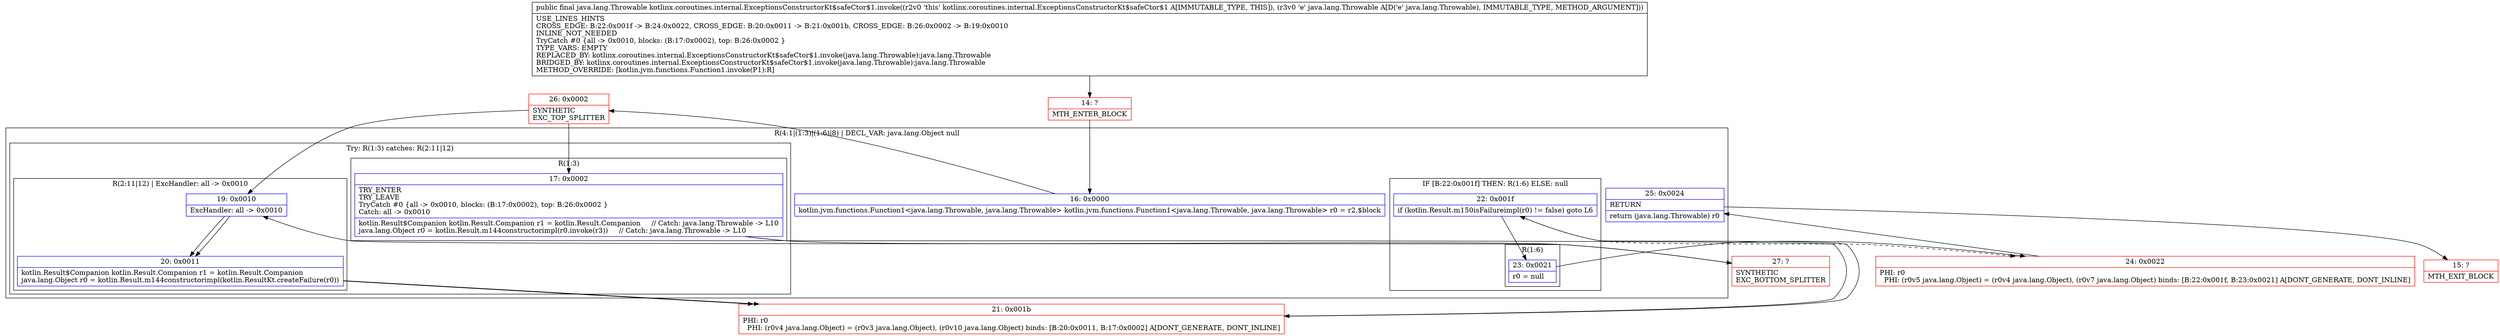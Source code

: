 digraph "CFG forkotlinx.coroutines.internal.ExceptionsConstructorKt$safeCtor$1.invoke(Ljava\/lang\/Throwable;)Ljava\/lang\/Throwable;" {
subgraph cluster_Region_1014005803 {
label = "R(4:1|(1:3)|(1:6)|8) | DECL_VAR: java.lang.Object null\l";
node [shape=record,color=blue];
Node_16 [shape=record,label="{16\:\ 0x0000|kotlin.jvm.functions.Function1\<java.lang.Throwable, java.lang.Throwable\> kotlin.jvm.functions.Function1\<java.lang.Throwable, java.lang.Throwable\> r0 = r2.$block\l}"];
subgraph cluster_TryCatchRegion_677924678 {
label = "Try: R(1:3) catches: R(2:11|12)";
node [shape=record,color=blue];
subgraph cluster_Region_322875348 {
label = "R(1:3)";
node [shape=record,color=blue];
Node_17 [shape=record,label="{17\:\ 0x0002|TRY_ENTER\lTRY_LEAVE\lTryCatch #0 \{all \-\> 0x0010, blocks: (B:17:0x0002), top: B:26:0x0002 \}\lCatch: all \-\> 0x0010\l|kotlin.Result$Companion kotlin.Result.Companion r1 = kotlin.Result.Companion     \/\/ Catch: java.lang.Throwable \-\> L10\ljava.lang.Object r0 = kotlin.Result.m144constructorimpl(r0.invoke(r3))     \/\/ Catch: java.lang.Throwable \-\> L10\l}"];
}
subgraph cluster_Region_377273508 {
label = "R(2:11|12) | ExcHandler: all \-\> 0x0010\l";
node [shape=record,color=blue];
Node_19 [shape=record,label="{19\:\ 0x0010|ExcHandler: all \-\> 0x0010\l}"];
Node_20 [shape=record,label="{20\:\ 0x0011|kotlin.Result$Companion kotlin.Result.Companion r1 = kotlin.Result.Companion\ljava.lang.Object r0 = kotlin.Result.m144constructorimpl(kotlin.ResultKt.createFailure(r0))\l}"];
}
}
subgraph cluster_IfRegion_163114392 {
label = "IF [B:22:0x001f] THEN: R(1:6) ELSE: null";
node [shape=record,color=blue];
Node_22 [shape=record,label="{22\:\ 0x001f|if (kotlin.Result.m150isFailureimpl(r0) != false) goto L6\l}"];
subgraph cluster_Region_1886261044 {
label = "R(1:6)";
node [shape=record,color=blue];
Node_23 [shape=record,label="{23\:\ 0x0021|r0 = null\l}"];
}
}
Node_25 [shape=record,label="{25\:\ 0x0024|RETURN\l|return (java.lang.Throwable) r0\l}"];
}
subgraph cluster_Region_377273508 {
label = "R(2:11|12) | ExcHandler: all \-\> 0x0010\l";
node [shape=record,color=blue];
Node_19 [shape=record,label="{19\:\ 0x0010|ExcHandler: all \-\> 0x0010\l}"];
Node_20 [shape=record,label="{20\:\ 0x0011|kotlin.Result$Companion kotlin.Result.Companion r1 = kotlin.Result.Companion\ljava.lang.Object r0 = kotlin.Result.m144constructorimpl(kotlin.ResultKt.createFailure(r0))\l}"];
}
Node_14 [shape=record,color=red,label="{14\:\ ?|MTH_ENTER_BLOCK\l}"];
Node_26 [shape=record,color=red,label="{26\:\ 0x0002|SYNTHETIC\lEXC_TOP_SPLITTER\l}"];
Node_21 [shape=record,color=red,label="{21\:\ 0x001b|PHI: r0 \l  PHI: (r0v4 java.lang.Object) = (r0v3 java.lang.Object), (r0v10 java.lang.Object) binds: [B:20:0x0011, B:17:0x0002] A[DONT_GENERATE, DONT_INLINE]\l}"];
Node_24 [shape=record,color=red,label="{24\:\ 0x0022|PHI: r0 \l  PHI: (r0v5 java.lang.Object) = (r0v4 java.lang.Object), (r0v7 java.lang.Object) binds: [B:22:0x001f, B:23:0x0021] A[DONT_GENERATE, DONT_INLINE]\l}"];
Node_15 [shape=record,color=red,label="{15\:\ ?|MTH_EXIT_BLOCK\l}"];
Node_27 [shape=record,color=red,label="{27\:\ ?|SYNTHETIC\lEXC_BOTTOM_SPLITTER\l}"];
MethodNode[shape=record,label="{public final java.lang.Throwable kotlinx.coroutines.internal.ExceptionsConstructorKt$safeCtor$1.invoke((r2v0 'this' kotlinx.coroutines.internal.ExceptionsConstructorKt$safeCtor$1 A[IMMUTABLE_TYPE, THIS]), (r3v0 'e' java.lang.Throwable A[D('e' java.lang.Throwable), IMMUTABLE_TYPE, METHOD_ARGUMENT]))  | USE_LINES_HINTS\lCROSS_EDGE: B:22:0x001f \-\> B:24:0x0022, CROSS_EDGE: B:20:0x0011 \-\> B:21:0x001b, CROSS_EDGE: B:26:0x0002 \-\> B:19:0x0010\lINLINE_NOT_NEEDED\lTryCatch #0 \{all \-\> 0x0010, blocks: (B:17:0x0002), top: B:26:0x0002 \}\lTYPE_VARS: EMPTY\lREPLACED_BY: kotlinx.coroutines.internal.ExceptionsConstructorKt$safeCtor$1.invoke(java.lang.Throwable):java.lang.Throwable\lBRIDGED_BY: kotlinx.coroutines.internal.ExceptionsConstructorKt$safeCtor$1.invoke(java.lang.Throwable):java.lang.Throwable\lMETHOD_OVERRIDE: [kotlin.jvm.functions.Function1.invoke(P1):R]\l}"];
MethodNode -> Node_14;Node_16 -> Node_26;
Node_17 -> Node_21;
Node_17 -> Node_27;
Node_19 -> Node_20;
Node_20 -> Node_21;
Node_22 -> Node_23;
Node_22 -> Node_24[style=dashed];
Node_23 -> Node_24;
Node_25 -> Node_15;
Node_19 -> Node_20;
Node_20 -> Node_21;
Node_14 -> Node_16;
Node_26 -> Node_17;
Node_26 -> Node_19;
Node_21 -> Node_22;
Node_24 -> Node_25;
Node_27 -> Node_19;
}

